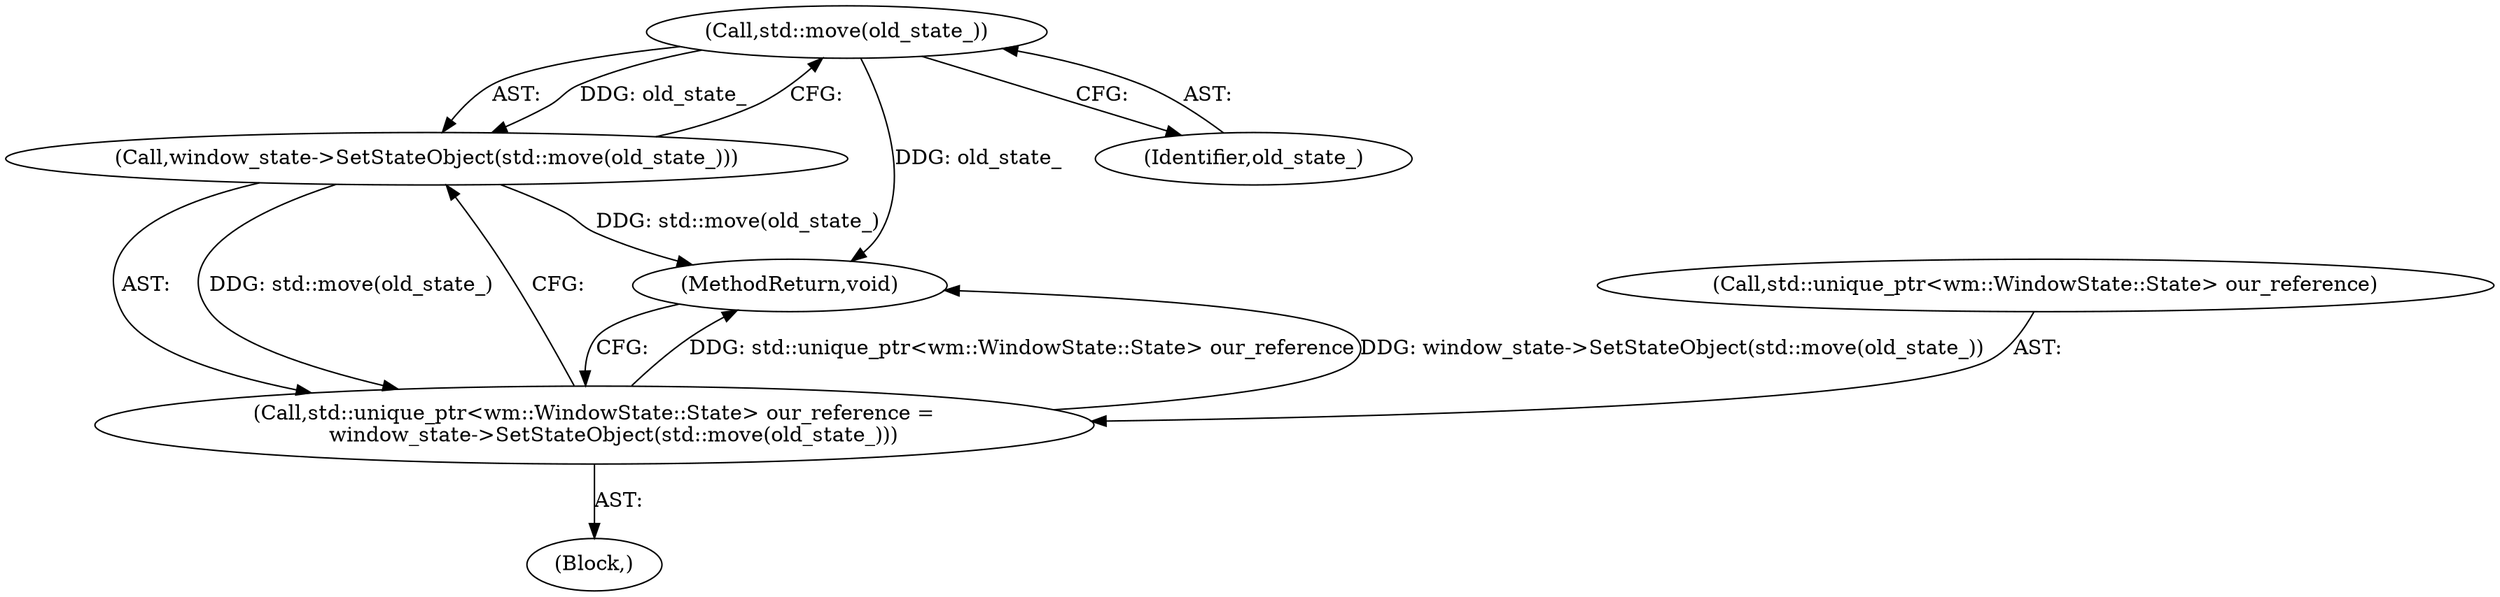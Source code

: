digraph "0_Chrome_13e1002277287ed0090b2ca76c2d01545e677935_3@API" {
"1000133" [label="(Call,std::move(old_state_))"];
"1000132" [label="(Call,window_state->SetStateObject(std::move(old_state_)))"];
"1000126" [label="(Call,std::unique_ptr<wm::WindowState::State> our_reference =\n      window_state->SetStateObject(std::move(old_state_)))"];
"1000135" [label="(MethodReturn,void)"];
"1000127" [label="(Call,std::unique_ptr<wm::WindowState::State> our_reference)"];
"1000133" [label="(Call,std::move(old_state_))"];
"1000126" [label="(Call,std::unique_ptr<wm::WindowState::State> our_reference =\n      window_state->SetStateObject(std::move(old_state_)))"];
"1000134" [label="(Identifier,old_state_)"];
"1000102" [label="(Block,)"];
"1000132" [label="(Call,window_state->SetStateObject(std::move(old_state_)))"];
"1000133" -> "1000132"  [label="AST: "];
"1000133" -> "1000134"  [label="CFG: "];
"1000134" -> "1000133"  [label="AST: "];
"1000132" -> "1000133"  [label="CFG: "];
"1000133" -> "1000135"  [label="DDG: old_state_"];
"1000133" -> "1000132"  [label="DDG: old_state_"];
"1000132" -> "1000126"  [label="AST: "];
"1000126" -> "1000132"  [label="CFG: "];
"1000132" -> "1000135"  [label="DDG: std::move(old_state_)"];
"1000132" -> "1000126"  [label="DDG: std::move(old_state_)"];
"1000126" -> "1000102"  [label="AST: "];
"1000127" -> "1000126"  [label="AST: "];
"1000135" -> "1000126"  [label="CFG: "];
"1000126" -> "1000135"  [label="DDG: std::unique_ptr<wm::WindowState::State> our_reference"];
"1000126" -> "1000135"  [label="DDG: window_state->SetStateObject(std::move(old_state_))"];
}

